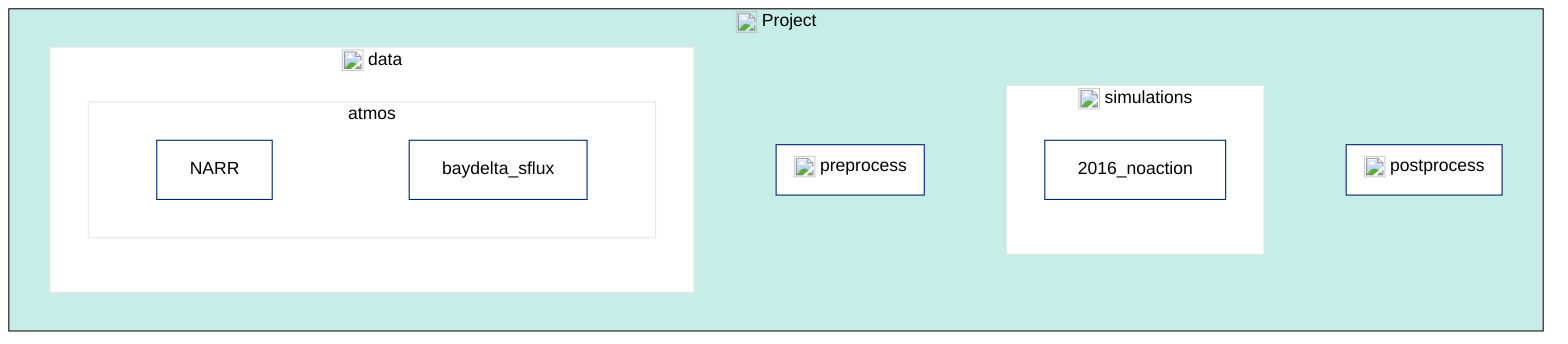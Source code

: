 ---
config:
  look: classic
  theme: base
---
%%{
    init: {
        'theme': 'base',
        'themeVariables': {
        'primaryColor': '#fff',
        'primaryTextColor': '#000',
        'primaryBorderColor': '#002570',
        'lineColor': '#000',
        'secondaryColor': '#d1d1d1',
        'tertiaryColor': '#fff'
        }
    }
}%%

flowchart TD

    subgraph project [<span style='display: inline-flex; align-items: center; color:black'><img src='https://api.iconify.design/material-symbols:folder-open-outline.svg' width='20' height='20' style='margin-right: 4px;' /> Project</span>]
        subgraph data [<span style='display: inline-flex; align-items: center; color:black'><img src='https://api.iconify.design/material-symbols:folder-open-outline.svg' width='20' height='20' style='margin-right: 4px;' /> data</span>]
            subgraph atmos
                narr[NARR]
                sflux[baydelta_sflux]
            end
        end
        subgraph preprocess [<span style='display: inline-flex; align-items: center; color:black'><img src='https://api.iconify.design/material-symbols:folder-open-outline.svg' width='20' height='20' style='margin-right: 4px;' /> preprocess</span>]
        end
        subgraph simulations [<span style='display: inline-flex; align-items: center; color:black'><img src='https://api.iconify.design/material-symbols:folder-open-outline.svg' width='20' height='20' style='margin-right: 4px;' /> simulations</span>]
            2016_noaction[2016_noaction]
        end
        subgraph postprocess [<span style='display: inline-flex; align-items: center; color:black'><img src='https://api.iconify.design/material-symbols:folder-open-outline.svg' width='20' height='20' style='margin-right: 4px;' /> postprocess</span>]
        end
    end

    %% Links
    data ~~~ preprocess ~~~ simulations ~~~ postprocess
    narr ~~~ sflux

    %% Styles
    style project fill:#c7ede7, stroke:#1a0f13, color:#FFFFFF